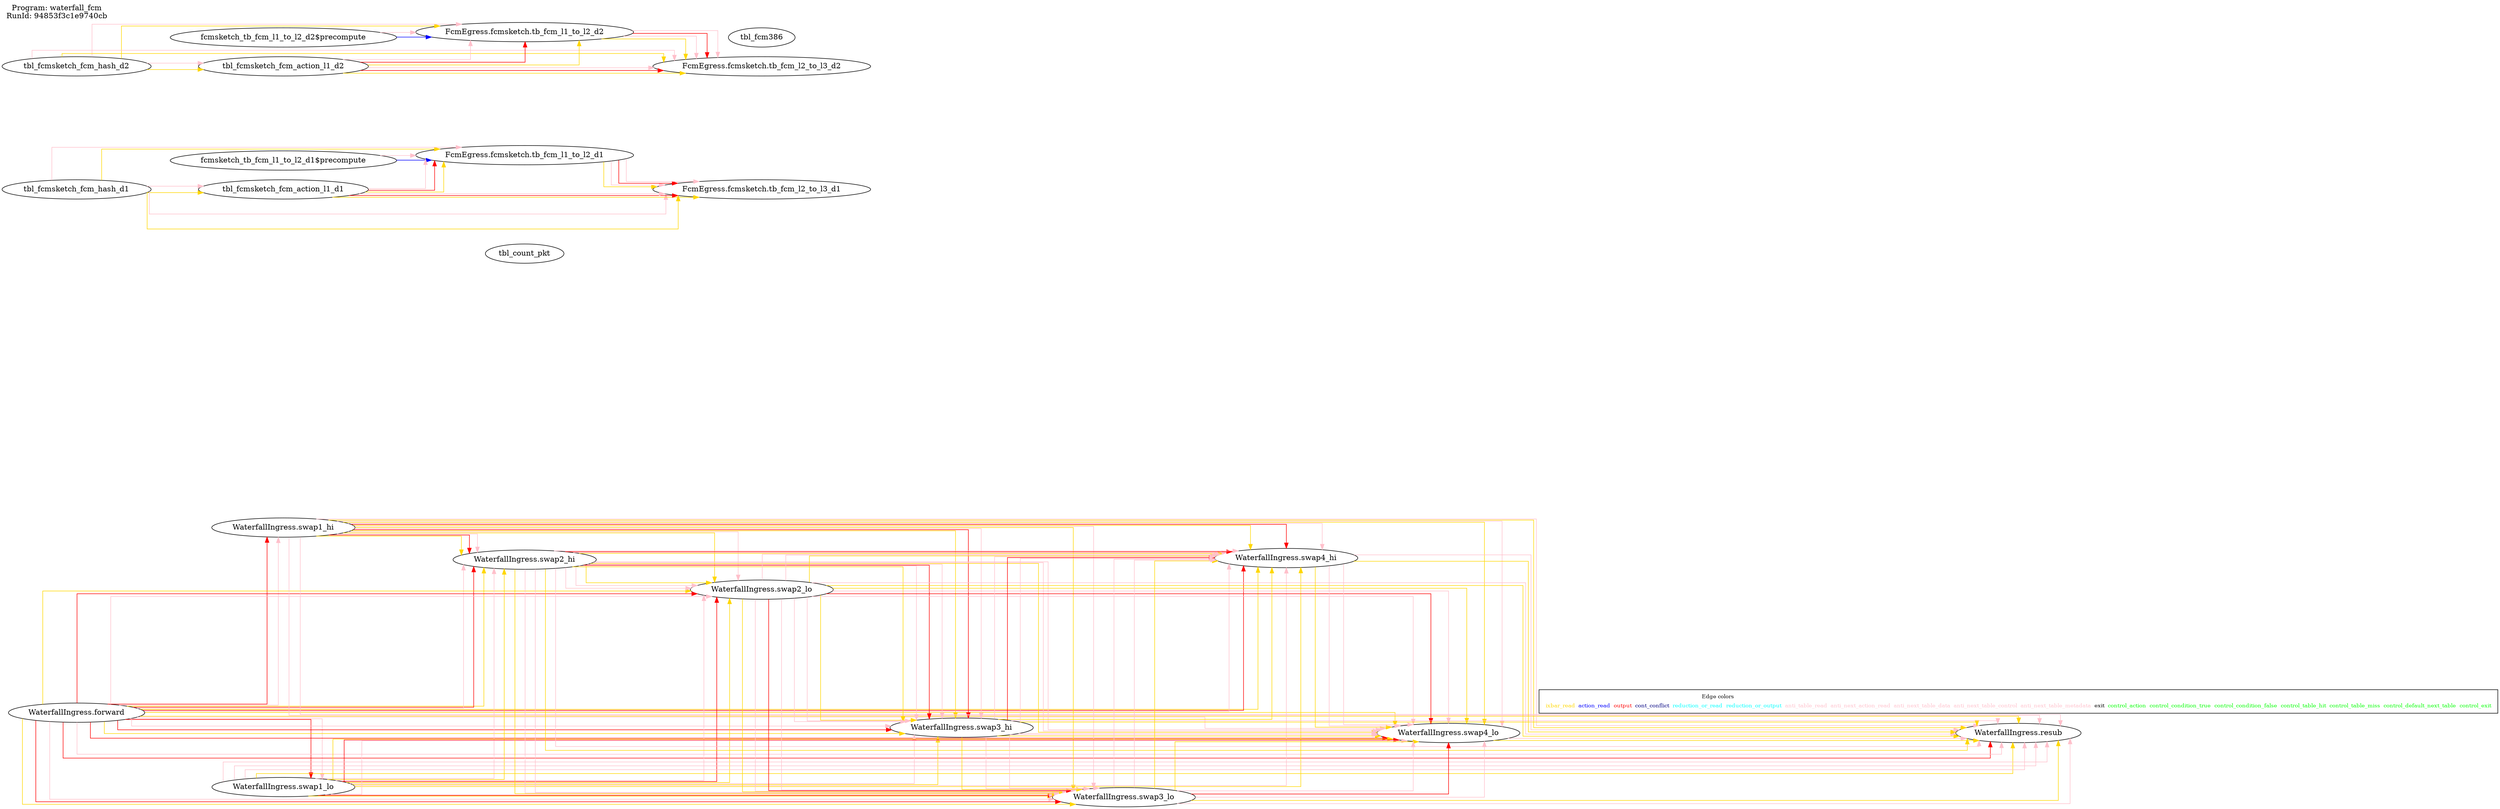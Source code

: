 digraph table_deps {
  splines=ortho; rankdir=LR;
  label="Program: waterfall_fcm
RunId: 94853f3c1e9740cb
";
  labelloc=t; labeljust=l;
  { "WaterfallIngress.forward"; "tbl_count_pkt"; "tbl_fcmsketch_fcm_hash_d1"; "tbl_fcmsketch_fcm_hash_d2"; "fcmsketch_tb_fcm_l1_to_l2_d1$precompute"; "fcmsketch_tb_fcm_l1_to_l2_d2$precompute"; "tbl_fcm386"; }
  { rank = same; "WaterfallIngress.swap1_hi"; "WaterfallIngress.swap1_lo"; "tbl_fcmsketch_fcm_action_l1_d1"; "tbl_fcmsketch_fcm_action_l1_d2"; }
  { rank = same; "WaterfallIngress.swap2_hi"; "FcmEgress.fcmsketch.tb_fcm_l1_to_l2_d1"; "FcmEgress.fcmsketch.tb_fcm_l1_to_l2_d2"; }
  { rank = same; "WaterfallIngress.swap2_lo"; "FcmEgress.fcmsketch.tb_fcm_l2_to_l3_d1"; "FcmEgress.fcmsketch.tb_fcm_l2_to_l3_d2"; }
  { rank = same; "WaterfallIngress.swap3_hi"; }
  { rank = same; "WaterfallIngress.swap3_lo"; }
  { rank = same; "WaterfallIngress.swap4_hi"; }
  { rank = same; "WaterfallIngress.swap4_lo"; }
  { rank = same; "WaterfallIngress.resub"; }
   "WaterfallIngress.forward" -> "WaterfallIngress.swap1_hi" [ label= "",color=red ];
   "WaterfallIngress.forward" -> "WaterfallIngress.swap1_lo" [ label= "",color=red ];
   "WaterfallIngress.forward" -> "WaterfallIngress.swap2_hi" [ label= "",color=gold ];
   "WaterfallIngress.swap1_hi" -> "WaterfallIngress.swap2_hi" [ label= "",color=gold ];
   "WaterfallIngress.swap1_lo" -> "WaterfallIngress.swap2_hi" [ label= "",color=gold ];
   "WaterfallIngress.forward" -> "WaterfallIngress.swap2_hi" [ label= "",color=red ];
   "WaterfallIngress.swap1_hi" -> "WaterfallIngress.swap2_hi" [ label= "",color=red ];
   "WaterfallIngress.forward" -> "WaterfallIngress.swap2_lo" [ label= "",color=gold ];
   "WaterfallIngress.swap1_hi" -> "WaterfallIngress.swap2_lo" [ label= "",color=gold ];
   "WaterfallIngress.swap2_hi" -> "WaterfallIngress.swap2_lo" [ label= "",color=gold ];
   "WaterfallIngress.swap1_lo" -> "WaterfallIngress.swap2_lo" [ label= "",color=gold ];
   "WaterfallIngress.swap2_hi" -> "WaterfallIngress.swap2_lo" [ label= "",color=pink ];
   "WaterfallIngress.forward" -> "WaterfallIngress.swap2_lo" [ label= "",color=red ];
   "WaterfallIngress.swap1_lo" -> "WaterfallIngress.swap2_lo" [ label= "",color=red ];
   "WaterfallIngress.forward" -> "WaterfallIngress.swap3_hi" [ label= "",color=gold ];
   "WaterfallIngress.swap1_hi" -> "WaterfallIngress.swap3_hi" [ label= "",color=gold ];
   "WaterfallIngress.swap2_hi" -> "WaterfallIngress.swap3_hi" [ label= "",color=gold ];
   "WaterfallIngress.swap1_lo" -> "WaterfallIngress.swap3_hi" [ label= "",color=gold ];
   "WaterfallIngress.swap2_lo" -> "WaterfallIngress.swap3_hi" [ label= "",color=gold ];
   "WaterfallIngress.swap2_hi" -> "WaterfallIngress.swap3_hi" [ label= "",color=pink ];
   "WaterfallIngress.swap2_lo" -> "WaterfallIngress.swap3_hi" [ label= "",color=pink ];
   "WaterfallIngress.forward" -> "WaterfallIngress.swap3_hi" [ label= "",color=red ];
   "WaterfallIngress.swap1_hi" -> "WaterfallIngress.swap3_hi" [ label= "",color=red ];
   "WaterfallIngress.swap2_hi" -> "WaterfallIngress.swap3_hi" [ label= "",color=red ];
   "WaterfallIngress.forward" -> "WaterfallIngress.swap3_lo" [ label= "",color=gold ];
   "WaterfallIngress.swap1_hi" -> "WaterfallIngress.swap3_lo" [ label= "",color=gold ];
   "WaterfallIngress.swap2_hi" -> "WaterfallIngress.swap3_lo" [ label= "",color=gold ];
   "WaterfallIngress.swap3_hi" -> "WaterfallIngress.swap3_lo" [ label= "",color=gold ];
   "WaterfallIngress.swap1_lo" -> "WaterfallIngress.swap3_lo" [ label= "",color=gold ];
   "WaterfallIngress.swap2_lo" -> "WaterfallIngress.swap3_lo" [ label= "",color=gold ];
   "WaterfallIngress.swap2_hi" -> "WaterfallIngress.swap3_lo" [ label= "",color=pink ];
   "WaterfallIngress.swap2_lo" -> "WaterfallIngress.swap3_lo" [ label= "",color=pink ];
   "WaterfallIngress.swap3_hi" -> "WaterfallIngress.swap3_lo" [ label= "",color=pink ];
   "WaterfallIngress.forward" -> "WaterfallIngress.swap3_lo" [ label= "",color=red ];
   "WaterfallIngress.swap1_lo" -> "WaterfallIngress.swap3_lo" [ label= "",color=red ];
   "WaterfallIngress.swap2_lo" -> "WaterfallIngress.swap3_lo" [ label= "",color=red ];
   "WaterfallIngress.forward" -> "WaterfallIngress.swap4_hi" [ label= "",color=gold ];
   "WaterfallIngress.swap1_hi" -> "WaterfallIngress.swap4_hi" [ label= "",color=gold ];
   "WaterfallIngress.swap2_hi" -> "WaterfallIngress.swap4_hi" [ label= "",color=gold ];
   "WaterfallIngress.swap3_hi" -> "WaterfallIngress.swap4_hi" [ label= "",color=gold ];
   "WaterfallIngress.swap1_lo" -> "WaterfallIngress.swap4_hi" [ label= "",color=gold ];
   "WaterfallIngress.swap2_lo" -> "WaterfallIngress.swap4_hi" [ label= "",color=gold ];
   "WaterfallIngress.swap3_lo" -> "WaterfallIngress.swap4_hi" [ label= "",color=gold ];
   "WaterfallIngress.swap2_hi" -> "WaterfallIngress.swap4_hi" [ label= "",color=pink ];
   "WaterfallIngress.swap2_lo" -> "WaterfallIngress.swap4_hi" [ label= "",color=pink ];
   "WaterfallIngress.swap3_hi" -> "WaterfallIngress.swap4_hi" [ label= "",color=pink ];
   "WaterfallIngress.swap3_lo" -> "WaterfallIngress.swap4_hi" [ label= "",color=pink ];
   "WaterfallIngress.forward" -> "WaterfallIngress.swap4_hi" [ label= "",color=red ];
   "WaterfallIngress.swap1_hi" -> "WaterfallIngress.swap4_hi" [ label= "",color=red ];
   "WaterfallIngress.swap2_hi" -> "WaterfallIngress.swap4_hi" [ label= "",color=red ];
   "WaterfallIngress.swap3_hi" -> "WaterfallIngress.swap4_hi" [ label= "",color=red ];
   "WaterfallIngress.forward" -> "WaterfallIngress.swap4_lo" [ label= "",color=gold ];
   "WaterfallIngress.swap1_hi" -> "WaterfallIngress.swap4_lo" [ label= "",color=gold ];
   "WaterfallIngress.swap2_hi" -> "WaterfallIngress.swap4_lo" [ label= "",color=gold ];
   "WaterfallIngress.swap3_hi" -> "WaterfallIngress.swap4_lo" [ label= "",color=gold ];
   "WaterfallIngress.swap4_hi" -> "WaterfallIngress.swap4_lo" [ label= "",color=gold ];
   "WaterfallIngress.swap1_lo" -> "WaterfallIngress.swap4_lo" [ label= "",color=gold ];
   "WaterfallIngress.swap2_lo" -> "WaterfallIngress.swap4_lo" [ label= "",color=gold ];
   "WaterfallIngress.swap3_lo" -> "WaterfallIngress.swap4_lo" [ label= "",color=gold ];
   "WaterfallIngress.swap2_hi" -> "WaterfallIngress.swap4_lo" [ label= "",color=pink ];
   "WaterfallIngress.swap2_lo" -> "WaterfallIngress.swap4_lo" [ label= "",color=pink ];
   "WaterfallIngress.swap3_hi" -> "WaterfallIngress.swap4_lo" [ label= "",color=pink ];
   "WaterfallIngress.swap3_lo" -> "WaterfallIngress.swap4_lo" [ label= "",color=pink ];
   "WaterfallIngress.swap4_hi" -> "WaterfallIngress.swap4_lo" [ label= "",color=pink ];
   "WaterfallIngress.forward" -> "WaterfallIngress.swap4_lo" [ label= "",color=red ];
   "WaterfallIngress.swap1_lo" -> "WaterfallIngress.swap4_lo" [ label= "",color=red ];
   "WaterfallIngress.swap2_lo" -> "WaterfallIngress.swap4_lo" [ label= "",color=red ];
   "WaterfallIngress.swap3_lo" -> "WaterfallIngress.swap4_lo" [ label= "",color=red ];
   "WaterfallIngress.forward" -> "WaterfallIngress.resub" [ label= "",color=gold ];
   "WaterfallIngress.swap1_hi" -> "WaterfallIngress.resub" [ label= "",color=gold ];
   "WaterfallIngress.swap2_hi" -> "WaterfallIngress.resub" [ label= "",color=gold ];
   "WaterfallIngress.swap3_hi" -> "WaterfallIngress.resub" [ label= "",color=gold ];
   "WaterfallIngress.swap4_hi" -> "WaterfallIngress.resub" [ label= "",color=gold ];
   "WaterfallIngress.swap1_lo" -> "WaterfallIngress.resub" [ label= "",color=gold ];
   "WaterfallIngress.swap2_lo" -> "WaterfallIngress.resub" [ label= "",color=gold ];
   "WaterfallIngress.swap3_lo" -> "WaterfallIngress.resub" [ label= "",color=gold ];
   "WaterfallIngress.swap4_lo" -> "WaterfallIngress.resub" [ label= "",color=gold ];
   "WaterfallIngress.forward" -> "WaterfallIngress.resub" [ label= "",color=red ];
   "WaterfallIngress.swap1_hi" -> "WaterfallIngress.resub" [ label= "",color=pink ];
   "WaterfallIngress.swap1_hi" -> "WaterfallIngress.resub" [ label= "",color=pink ];
   "WaterfallIngress.swap1_lo" -> "WaterfallIngress.resub" [ label= "",color=pink ];
   "WaterfallIngress.swap1_lo" -> "WaterfallIngress.resub" [ label= "",color=pink ];
   "tbl_fcmsketch_fcm_hash_d1" -> "tbl_fcmsketch_fcm_action_l1_d1" [ label= "",color=gold ];
   "tbl_fcmsketch_fcm_hash_d2" -> "tbl_fcmsketch_fcm_action_l1_d2" [ label= "",color=gold ];
   "tbl_fcmsketch_fcm_action_l1_d1" -> "FcmEgress.fcmsketch.tb_fcm_l1_to_l2_d1" [ label= "",color=gold ];
   "tbl_fcmsketch_fcm_action_l1_d1" -> "FcmEgress.fcmsketch.tb_fcm_l1_to_l2_d1" [ label= "",color=red ];
   "fcmsketch_tb_fcm_l1_to_l2_d1$precompute" -> "FcmEgress.fcmsketch.tb_fcm_l1_to_l2_d1" [ label= "",color=blue ];
   "tbl_fcmsketch_fcm_hash_d1" -> "FcmEgress.fcmsketch.tb_fcm_l1_to_l2_d1" [ label= "",color=gold ];
   "tbl_fcmsketch_fcm_action_l1_d2" -> "FcmEgress.fcmsketch.tb_fcm_l1_to_l2_d2" [ label= "",color=gold ];
   "tbl_fcmsketch_fcm_action_l1_d2" -> "FcmEgress.fcmsketch.tb_fcm_l1_to_l2_d2" [ label= "",color=red ];
   "fcmsketch_tb_fcm_l1_to_l2_d2$precompute" -> "FcmEgress.fcmsketch.tb_fcm_l1_to_l2_d2" [ label= "",color=blue ];
   "tbl_fcmsketch_fcm_hash_d2" -> "FcmEgress.fcmsketch.tb_fcm_l1_to_l2_d2" [ label= "",color=gold ];
   "FcmEgress.fcmsketch.tb_fcm_l1_to_l2_d1" -> "FcmEgress.fcmsketch.tb_fcm_l2_to_l3_d1" [ label= "",color=gold ];
   "tbl_fcmsketch_fcm_action_l1_d1" -> "FcmEgress.fcmsketch.tb_fcm_l2_to_l3_d1" [ label= "",color=gold ];
   "FcmEgress.fcmsketch.tb_fcm_l1_to_l2_d1" -> "FcmEgress.fcmsketch.tb_fcm_l2_to_l3_d1" [ label= "",color=pink ];
   "FcmEgress.fcmsketch.tb_fcm_l1_to_l2_d1" -> "FcmEgress.fcmsketch.tb_fcm_l2_to_l3_d1" [ label= "",color=red ];
   "tbl_fcmsketch_fcm_action_l1_d1" -> "FcmEgress.fcmsketch.tb_fcm_l2_to_l3_d1" [ label= "",color=red ];
   "tbl_fcmsketch_fcm_hash_d1" -> "FcmEgress.fcmsketch.tb_fcm_l2_to_l3_d1" [ label= "",color=gold ];
   "FcmEgress.fcmsketch.tb_fcm_l1_to_l2_d2" -> "FcmEgress.fcmsketch.tb_fcm_l2_to_l3_d2" [ label= "",color=gold ];
   "tbl_fcmsketch_fcm_action_l1_d2" -> "FcmEgress.fcmsketch.tb_fcm_l2_to_l3_d2" [ label= "",color=gold ];
   "FcmEgress.fcmsketch.tb_fcm_l1_to_l2_d2" -> "FcmEgress.fcmsketch.tb_fcm_l2_to_l3_d2" [ label= "",color=pink ];
   "FcmEgress.fcmsketch.tb_fcm_l1_to_l2_d2" -> "FcmEgress.fcmsketch.tb_fcm_l2_to_l3_d2" [ label= "",color=red ];
   "tbl_fcmsketch_fcm_action_l1_d2" -> "FcmEgress.fcmsketch.tb_fcm_l2_to_l3_d2" [ label= "",color=red ];
   "tbl_fcmsketch_fcm_hash_d2" -> "FcmEgress.fcmsketch.tb_fcm_l2_to_l3_d2" [ label= "",color=gold ];
   "WaterfallIngress.swap4_lo" -> "WaterfallIngress.resub" [ label= "",color=pink ];
   "WaterfallIngress.swap4_hi" -> "WaterfallIngress.swap4_lo" [ label= "",color=pink ];
   "WaterfallIngress.swap4_hi" -> "WaterfallIngress.resub" [ label= "",color=pink ];
   "WaterfallIngress.swap3_lo" -> "WaterfallIngress.swap4_hi" [ label= "",color=pink ];
   "WaterfallIngress.swap3_lo" -> "WaterfallIngress.swap4_lo" [ label= "",color=pink ];
   "WaterfallIngress.swap3_lo" -> "WaterfallIngress.resub" [ label= "",color=pink ];
   "WaterfallIngress.swap3_hi" -> "WaterfallIngress.swap3_lo" [ label= "",color=pink ];
   "WaterfallIngress.swap3_hi" -> "WaterfallIngress.swap4_hi" [ label= "",color=pink ];
   "WaterfallIngress.swap3_hi" -> "WaterfallIngress.swap4_lo" [ label= "",color=pink ];
   "WaterfallIngress.swap3_hi" -> "WaterfallIngress.resub" [ label= "",color=pink ];
   "WaterfallIngress.swap2_lo" -> "WaterfallIngress.swap3_hi" [ label= "",color=pink ];
   "WaterfallIngress.swap2_lo" -> "WaterfallIngress.swap3_lo" [ label= "",color=pink ];
   "WaterfallIngress.swap2_lo" -> "WaterfallIngress.swap4_hi" [ label= "",color=pink ];
   "WaterfallIngress.swap2_lo" -> "WaterfallIngress.swap4_lo" [ label= "",color=pink ];
   "WaterfallIngress.swap2_lo" -> "WaterfallIngress.resub" [ label= "",color=pink ];
   "WaterfallIngress.swap2_hi" -> "WaterfallIngress.swap2_lo" [ label= "",color=pink ];
   "WaterfallIngress.swap2_hi" -> "WaterfallIngress.swap3_hi" [ label= "",color=pink ];
   "WaterfallIngress.swap2_hi" -> "WaterfallIngress.swap3_lo" [ label= "",color=pink ];
   "WaterfallIngress.swap2_hi" -> "WaterfallIngress.swap4_hi" [ label= "",color=pink ];
   "WaterfallIngress.swap2_hi" -> "WaterfallIngress.swap4_lo" [ label= "",color=pink ];
   "WaterfallIngress.swap2_hi" -> "WaterfallIngress.resub" [ label= "",color=pink ];
   "FcmEgress.fcmsketch.tb_fcm_l1_to_l2_d1" -> "FcmEgress.fcmsketch.tb_fcm_l2_to_l3_d1" [ label= "",color=pink ];
   "FcmEgress.fcmsketch.tb_fcm_l1_to_l2_d2" -> "FcmEgress.fcmsketch.tb_fcm_l2_to_l3_d2" [ label= "",color=pink ];
   "WaterfallIngress.swap1_hi" -> "WaterfallIngress.swap2_hi" [ label= "",color=pink ];
   "WaterfallIngress.swap1_hi" -> "WaterfallIngress.swap2_lo" [ label= "",color=pink ];
   "WaterfallIngress.swap1_hi" -> "WaterfallIngress.swap3_hi" [ label= "",color=pink ];
   "WaterfallIngress.swap1_hi" -> "WaterfallIngress.swap3_lo" [ label= "",color=pink ];
   "WaterfallIngress.swap1_hi" -> "WaterfallIngress.swap4_hi" [ label= "",color=pink ];
   "WaterfallIngress.swap1_hi" -> "WaterfallIngress.swap4_lo" [ label= "",color=pink ];
   "WaterfallIngress.swap1_hi" -> "WaterfallIngress.resub" [ label= "",color=pink ];
   "WaterfallIngress.swap1_lo" -> "WaterfallIngress.swap2_hi" [ label= "",color=pink ];
   "WaterfallIngress.swap1_lo" -> "WaterfallIngress.swap2_lo" [ label= "",color=pink ];
   "WaterfallIngress.swap1_lo" -> "WaterfallIngress.swap3_hi" [ label= "",color=pink ];
   "WaterfallIngress.swap1_lo" -> "WaterfallIngress.swap3_lo" [ label= "",color=pink ];
   "WaterfallIngress.swap1_lo" -> "WaterfallIngress.swap4_hi" [ label= "",color=pink ];
   "WaterfallIngress.swap1_lo" -> "WaterfallIngress.swap4_lo" [ label= "",color=pink ];
   "WaterfallIngress.swap1_lo" -> "WaterfallIngress.resub" [ label= "",color=pink ];
   "tbl_fcmsketch_fcm_action_l1_d1" -> "FcmEgress.fcmsketch.tb_fcm_l1_to_l2_d1" [ label= "",color=pink ];
   "tbl_fcmsketch_fcm_action_l1_d1" -> "FcmEgress.fcmsketch.tb_fcm_l2_to_l3_d1" [ label= "",color=pink ];
   "tbl_fcmsketch_fcm_action_l1_d2" -> "FcmEgress.fcmsketch.tb_fcm_l1_to_l2_d2" [ label= "",color=pink ];
   "tbl_fcmsketch_fcm_action_l1_d2" -> "FcmEgress.fcmsketch.tb_fcm_l2_to_l3_d2" [ label= "",color=pink ];
   "WaterfallIngress.forward" -> "WaterfallIngress.swap1_hi" [ label= "",color=pink ];
   "WaterfallIngress.forward" -> "WaterfallIngress.swap1_lo" [ label= "",color=pink ];
   "WaterfallIngress.forward" -> "WaterfallIngress.swap2_hi" [ label= "",color=pink ];
   "WaterfallIngress.forward" -> "WaterfallIngress.swap2_lo" [ label= "",color=pink ];
   "WaterfallIngress.forward" -> "WaterfallIngress.swap3_hi" [ label= "",color=pink ];
   "WaterfallIngress.forward" -> "WaterfallIngress.swap3_lo" [ label= "",color=pink ];
   "WaterfallIngress.forward" -> "WaterfallIngress.swap4_hi" [ label= "",color=pink ];
   "WaterfallIngress.forward" -> "WaterfallIngress.swap4_lo" [ label= "",color=pink ];
   "WaterfallIngress.forward" -> "WaterfallIngress.resub" [ label= "",color=pink ];
   "tbl_fcmsketch_fcm_hash_d1" -> "tbl_fcmsketch_fcm_action_l1_d1" [ label= "",color=pink ];
   "tbl_fcmsketch_fcm_hash_d1" -> "FcmEgress.fcmsketch.tb_fcm_l1_to_l2_d1" [ label= "",color=pink ];
   "tbl_fcmsketch_fcm_hash_d1" -> "FcmEgress.fcmsketch.tb_fcm_l2_to_l3_d1" [ label= "",color=pink ];
   "tbl_fcmsketch_fcm_hash_d2" -> "tbl_fcmsketch_fcm_action_l1_d2" [ label= "",color=pink ];
   "tbl_fcmsketch_fcm_hash_d2" -> "FcmEgress.fcmsketch.tb_fcm_l1_to_l2_d2" [ label= "",color=pink ];
   "tbl_fcmsketch_fcm_hash_d2" -> "FcmEgress.fcmsketch.tb_fcm_l2_to_l3_d2" [ label= "",color=pink ];
   "fcmsketch_tb_fcm_l1_to_l2_d1$precompute" -> "FcmEgress.fcmsketch.tb_fcm_l1_to_l2_d1" [ label= "",color=pink ];
   "fcmsketch_tb_fcm_l1_to_l2_d2$precompute" -> "FcmEgress.fcmsketch.tb_fcm_l1_to_l2_d2" [ label= "",color=pink ];
  { rank=max;
    subgraph cluster_legend { node [ shape=record; fontsize=10];
      empty [label=<<table border="0" cellborder="0"><tr><td colspan="8">Edge colors</td></tr><tr><td><font color="gold">ixbar_read</font></td><td><font color="blue">action_read</font></td><td><font color="red">output</font></td><td><font color="navy">cont_conflict</font></td><td><font color="cyan">reduction_or_read</font></td><td><font color="cyan">reduction_or_output</font></td><td><font color="pink">anti_table_read</font></td><td><font color="pink">anti_next_action_read</font></td><td><font color="pink">anti_next_table_data</font></td><td><font color="pink">anti_next_table_control</font></td><td><font color="pink">anti_next_table_metadata</font></td><td><font color="black">exit</font></td><td><font color="green">control_action</font></td><td><font color="green">control_condition_true</font></td><td><font color="green">control_condition_false</font></td><td><font color="green">control_table_hit</font></td><td><font color="green">control_table_miss</font></td><td><font color="green">control_default_next_table</font></td><td><font color="green">control_exit</font></td></tr></table>>;]
    }
  }
}
